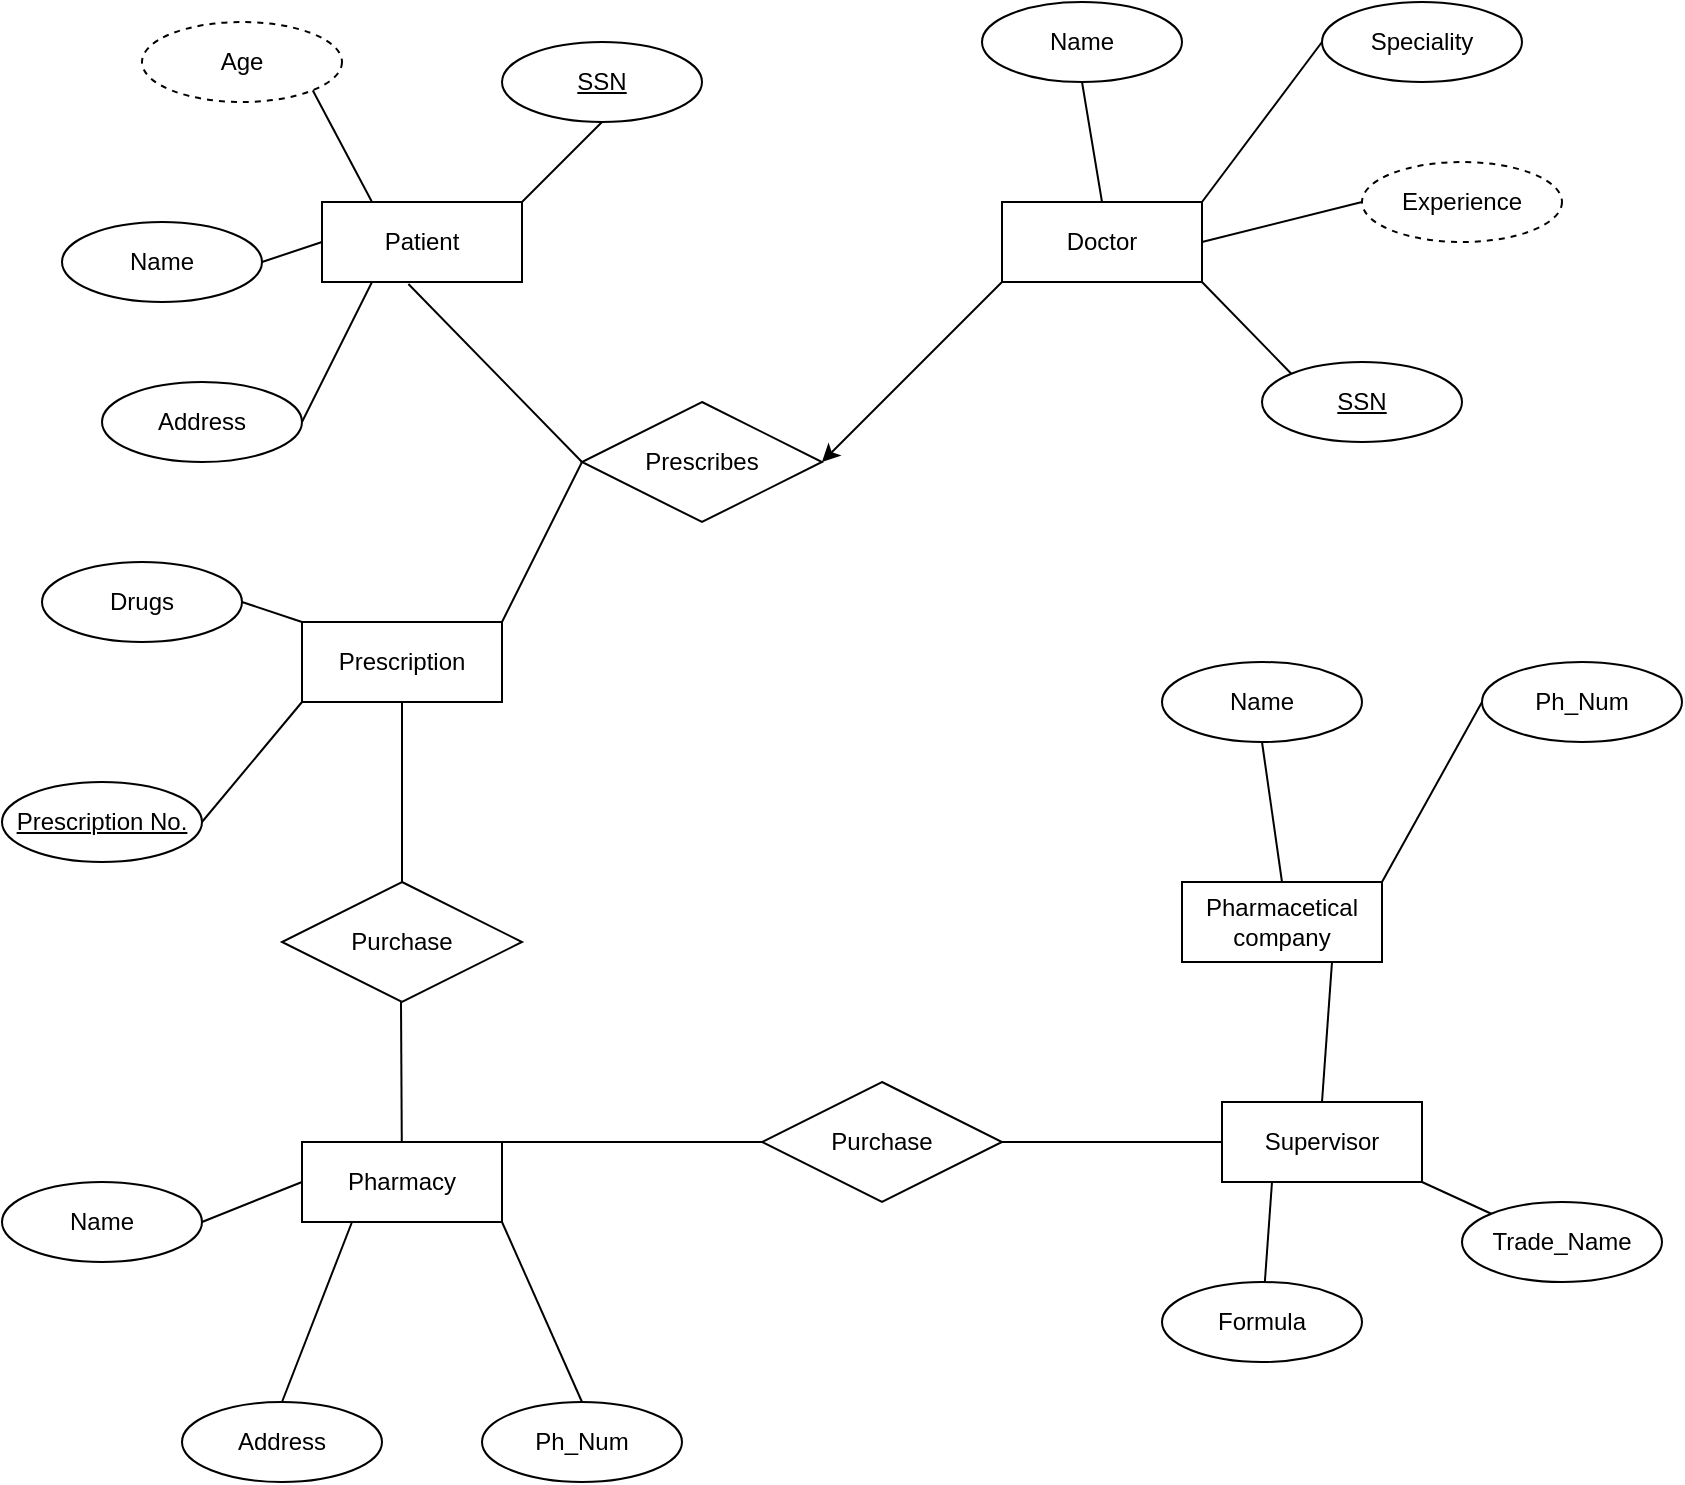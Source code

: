 <mxfile version="22.1.17" type="github">
  <diagram id="R2lEEEUBdFMjLlhIrx00" name="Page-1">
    <mxGraphModel dx="1900" dy="1679" grid="1" gridSize="10" guides="1" tooltips="1" connect="1" arrows="1" fold="1" page="1" pageScale="1" pageWidth="850" pageHeight="1100" math="0" shadow="0" extFonts="Permanent Marker^https://fonts.googleapis.com/css?family=Permanent+Marker">
      <root>
        <mxCell id="0" />
        <mxCell id="1" parent="0" />
        <mxCell id="Z5abUGu7_r0JbdbxkfKz-1" value="Supervisor" style="whiteSpace=wrap;html=1;align=center;" vertex="1" parent="1">
          <mxGeometry x="470" y="500" width="100" height="40" as="geometry" />
        </mxCell>
        <mxCell id="Z5abUGu7_r0JbdbxkfKz-2" value="Patient" style="whiteSpace=wrap;html=1;align=center;" vertex="1" parent="1">
          <mxGeometry x="20" y="50" width="100" height="40" as="geometry" />
        </mxCell>
        <mxCell id="Z5abUGu7_r0JbdbxkfKz-3" value="Pharmacetical company" style="whiteSpace=wrap;html=1;align=center;" vertex="1" parent="1">
          <mxGeometry x="450" y="390" width="100" height="40" as="geometry" />
        </mxCell>
        <mxCell id="Z5abUGu7_r0JbdbxkfKz-4" value="Doctor" style="whiteSpace=wrap;html=1;align=center;" vertex="1" parent="1">
          <mxGeometry x="360" y="50" width="100" height="40" as="geometry" />
        </mxCell>
        <mxCell id="Z5abUGu7_r0JbdbxkfKz-5" value="Pharmacy" style="whiteSpace=wrap;html=1;align=center;" vertex="1" parent="1">
          <mxGeometry x="10" y="520" width="100" height="40" as="geometry" />
        </mxCell>
        <mxCell id="Z5abUGu7_r0JbdbxkfKz-6" value="Prescription" style="whiteSpace=wrap;html=1;align=center;" vertex="1" parent="1">
          <mxGeometry x="10" y="260" width="100" height="40" as="geometry" />
        </mxCell>
        <mxCell id="Z5abUGu7_r0JbdbxkfKz-7" value="Prescribes" style="shape=rhombus;perimeter=rhombusPerimeter;whiteSpace=wrap;html=1;align=center;" vertex="1" parent="1">
          <mxGeometry x="150" y="150" width="120" height="60" as="geometry" />
        </mxCell>
        <mxCell id="Z5abUGu7_r0JbdbxkfKz-8" value="" style="endArrow=none;html=1;rounded=0;exitX=0.432;exitY=1.025;exitDx=0;exitDy=0;exitPerimeter=0;entryX=0;entryY=0.5;entryDx=0;entryDy=0;" edge="1" parent="1" source="Z5abUGu7_r0JbdbxkfKz-2" target="Z5abUGu7_r0JbdbxkfKz-7">
          <mxGeometry relative="1" as="geometry">
            <mxPoint x="110" y="169.5" as="sourcePoint" />
            <mxPoint x="270" y="169.5" as="targetPoint" />
          </mxGeometry>
        </mxCell>
        <mxCell id="Z5abUGu7_r0JbdbxkfKz-9" value="" style="endArrow=none;html=1;rounded=0;exitX=0;exitY=0.5;exitDx=0;exitDy=0;entryX=1;entryY=0;entryDx=0;entryDy=0;" edge="1" parent="1" source="Z5abUGu7_r0JbdbxkfKz-7" target="Z5abUGu7_r0JbdbxkfKz-6">
          <mxGeometry relative="1" as="geometry">
            <mxPoint x="103" y="171" as="sourcePoint" />
            <mxPoint x="210" y="260" as="targetPoint" />
          </mxGeometry>
        </mxCell>
        <mxCell id="Z5abUGu7_r0JbdbxkfKz-11" value="Purchase" style="shape=rhombus;perimeter=rhombusPerimeter;whiteSpace=wrap;html=1;align=center;" vertex="1" parent="1">
          <mxGeometry y="390" width="120" height="60" as="geometry" />
        </mxCell>
        <mxCell id="Z5abUGu7_r0JbdbxkfKz-12" value="" style="endArrow=none;html=1;rounded=0;exitX=0.5;exitY=1;exitDx=0;exitDy=0;entryX=0.5;entryY=0;entryDx=0;entryDy=0;" edge="1" parent="1" source="Z5abUGu7_r0JbdbxkfKz-6" target="Z5abUGu7_r0JbdbxkfKz-11">
          <mxGeometry relative="1" as="geometry">
            <mxPoint x="160" y="190" as="sourcePoint" />
            <mxPoint x="120" y="270" as="targetPoint" />
          </mxGeometry>
        </mxCell>
        <mxCell id="Z5abUGu7_r0JbdbxkfKz-13" value="" style="endArrow=none;html=1;rounded=0;exitX=0.5;exitY=1;exitDx=0;exitDy=0;" edge="1" parent="1" target="Z5abUGu7_r0JbdbxkfKz-5">
          <mxGeometry relative="1" as="geometry">
            <mxPoint x="59.5" y="450" as="sourcePoint" />
            <mxPoint x="59.5" y="540" as="targetPoint" />
          </mxGeometry>
        </mxCell>
        <mxCell id="Z5abUGu7_r0JbdbxkfKz-14" value="" style="endArrow=classic;html=1;rounded=0;exitX=0;exitY=1;exitDx=0;exitDy=0;entryX=1;entryY=0.5;entryDx=0;entryDy=0;" edge="1" parent="1" source="Z5abUGu7_r0JbdbxkfKz-4" target="Z5abUGu7_r0JbdbxkfKz-7">
          <mxGeometry width="50" height="50" relative="1" as="geometry">
            <mxPoint x="370" y="120" as="sourcePoint" />
            <mxPoint x="450" y="280" as="targetPoint" />
          </mxGeometry>
        </mxCell>
        <mxCell id="Z5abUGu7_r0JbdbxkfKz-15" value="Purchase" style="shape=rhombus;perimeter=rhombusPerimeter;whiteSpace=wrap;html=1;align=center;" vertex="1" parent="1">
          <mxGeometry x="240" y="490" width="120" height="60" as="geometry" />
        </mxCell>
        <mxCell id="Z5abUGu7_r0JbdbxkfKz-16" value="" style="endArrow=none;html=1;rounded=0;entryX=0;entryY=0.5;entryDx=0;entryDy=0;" edge="1" parent="1" target="Z5abUGu7_r0JbdbxkfKz-15">
          <mxGeometry relative="1" as="geometry">
            <mxPoint x="110" y="520" as="sourcePoint" />
            <mxPoint x="270" y="520" as="targetPoint" />
          </mxGeometry>
        </mxCell>
        <mxCell id="Z5abUGu7_r0JbdbxkfKz-18" value="" style="endArrow=none;html=1;rounded=0;entryX=0;entryY=0.5;entryDx=0;entryDy=0;exitX=1;exitY=0.5;exitDx=0;exitDy=0;" edge="1" parent="1" source="Z5abUGu7_r0JbdbxkfKz-15" target="Z5abUGu7_r0JbdbxkfKz-1">
          <mxGeometry relative="1" as="geometry">
            <mxPoint x="220" y="520" as="sourcePoint" />
            <mxPoint x="350" y="510" as="targetPoint" />
          </mxGeometry>
        </mxCell>
        <mxCell id="Z5abUGu7_r0JbdbxkfKz-19" value="" style="endArrow=none;html=1;rounded=0;entryX=0.5;entryY=0;entryDx=0;entryDy=0;exitX=0.75;exitY=1;exitDx=0;exitDy=0;" edge="1" parent="1" source="Z5abUGu7_r0JbdbxkfKz-3" target="Z5abUGu7_r0JbdbxkfKz-1">
          <mxGeometry relative="1" as="geometry">
            <mxPoint x="370" y="520" as="sourcePoint" />
            <mxPoint x="470" y="520" as="targetPoint" />
          </mxGeometry>
        </mxCell>
        <mxCell id="Z5abUGu7_r0JbdbxkfKz-21" value="Drugs" style="ellipse;whiteSpace=wrap;html=1;align=center;" vertex="1" parent="1">
          <mxGeometry x="-120" y="230" width="100" height="40" as="geometry" />
        </mxCell>
        <mxCell id="Z5abUGu7_r0JbdbxkfKz-22" value="Address" style="ellipse;whiteSpace=wrap;html=1;align=center;" vertex="1" parent="1">
          <mxGeometry x="-90" y="140" width="100" height="40" as="geometry" />
        </mxCell>
        <mxCell id="Z5abUGu7_r0JbdbxkfKz-24" value="Name" style="ellipse;whiteSpace=wrap;html=1;align=center;" vertex="1" parent="1">
          <mxGeometry x="-110" y="60" width="100" height="40" as="geometry" />
        </mxCell>
        <mxCell id="Z5abUGu7_r0JbdbxkfKz-25" value="Name" style="ellipse;whiteSpace=wrap;html=1;align=center;" vertex="1" parent="1">
          <mxGeometry x="440" y="280" width="100" height="40" as="geometry" />
        </mxCell>
        <mxCell id="Z5abUGu7_r0JbdbxkfKz-26" value="Address" style="ellipse;whiteSpace=wrap;html=1;align=center;" vertex="1" parent="1">
          <mxGeometry x="-50" y="650" width="100" height="40" as="geometry" />
        </mxCell>
        <mxCell id="Z5abUGu7_r0JbdbxkfKz-27" value="Name" style="ellipse;whiteSpace=wrap;html=1;align=center;" vertex="1" parent="1">
          <mxGeometry x="-140" y="540" width="100" height="40" as="geometry" />
        </mxCell>
        <mxCell id="Z5abUGu7_r0JbdbxkfKz-28" value="Ph_Num" style="ellipse;whiteSpace=wrap;html=1;align=center;" vertex="1" parent="1">
          <mxGeometry x="600" y="280" width="100" height="40" as="geometry" />
        </mxCell>
        <mxCell id="Z5abUGu7_r0JbdbxkfKz-29" value="Trade_Name" style="ellipse;whiteSpace=wrap;html=1;align=center;" vertex="1" parent="1">
          <mxGeometry x="590" y="550" width="100" height="40" as="geometry" />
        </mxCell>
        <mxCell id="Z5abUGu7_r0JbdbxkfKz-30" value="Formula" style="ellipse;whiteSpace=wrap;html=1;align=center;" vertex="1" parent="1">
          <mxGeometry x="440" y="590" width="100" height="40" as="geometry" />
        </mxCell>
        <mxCell id="Z5abUGu7_r0JbdbxkfKz-34" value="Speciality" style="ellipse;whiteSpace=wrap;html=1;align=center;" vertex="1" parent="1">
          <mxGeometry x="520" y="-50" width="100" height="40" as="geometry" />
        </mxCell>
        <mxCell id="Z5abUGu7_r0JbdbxkfKz-35" value="Name" style="ellipse;whiteSpace=wrap;html=1;align=center;" vertex="1" parent="1">
          <mxGeometry x="350" y="-50" width="100" height="40" as="geometry" />
        </mxCell>
        <mxCell id="Z5abUGu7_r0JbdbxkfKz-41" value="" style="endArrow=none;html=1;rounded=0;exitX=1;exitY=1;exitDx=0;exitDy=0;entryX=0.25;entryY=0;entryDx=0;entryDy=0;" edge="1" parent="1" source="Z5abUGu7_r0JbdbxkfKz-55" target="Z5abUGu7_r0JbdbxkfKz-2">
          <mxGeometry relative="1" as="geometry">
            <mxPoint x="5.355" y="4.142" as="sourcePoint" />
            <mxPoint x="277" y="114.5" as="targetPoint" />
          </mxGeometry>
        </mxCell>
        <mxCell id="Z5abUGu7_r0JbdbxkfKz-42" value="" style="endArrow=none;html=1;rounded=0;exitX=0.5;exitY=1;exitDx=0;exitDy=0;entryX=1;entryY=0;entryDx=0;entryDy=0;" edge="1" parent="1" source="Z5abUGu7_r0JbdbxkfKz-54" target="Z5abUGu7_r0JbdbxkfKz-2">
          <mxGeometry relative="1" as="geometry">
            <mxPoint x="140" y="10" as="sourcePoint" />
            <mxPoint x="207" y="99" as="targetPoint" />
          </mxGeometry>
        </mxCell>
        <mxCell id="Z5abUGu7_r0JbdbxkfKz-43" value="" style="endArrow=none;html=1;rounded=0;exitX=1;exitY=0.5;exitDx=0;exitDy=0;entryX=0;entryY=0.5;entryDx=0;entryDy=0;" edge="1" parent="1" source="Z5abUGu7_r0JbdbxkfKz-24" target="Z5abUGu7_r0JbdbxkfKz-2">
          <mxGeometry relative="1" as="geometry">
            <mxPoint x="15" y="14" as="sourcePoint" />
            <mxPoint x="55" y="60" as="targetPoint" />
          </mxGeometry>
        </mxCell>
        <mxCell id="Z5abUGu7_r0JbdbxkfKz-44" value="" style="endArrow=none;html=1;rounded=0;exitX=1;exitY=0.5;exitDx=0;exitDy=0;entryX=0.25;entryY=1;entryDx=0;entryDy=0;" edge="1" parent="1" source="Z5abUGu7_r0JbdbxkfKz-22" target="Z5abUGu7_r0JbdbxkfKz-2">
          <mxGeometry relative="1" as="geometry">
            <mxPoint y="90" as="sourcePoint" />
            <mxPoint x="30" y="80" as="targetPoint" />
          </mxGeometry>
        </mxCell>
        <mxCell id="Z5abUGu7_r0JbdbxkfKz-45" value="" style="endArrow=none;html=1;rounded=0;exitX=1;exitY=0.5;exitDx=0;exitDy=0;entryX=0;entryY=0;entryDx=0;entryDy=0;" edge="1" parent="1" source="Z5abUGu7_r0JbdbxkfKz-21" target="Z5abUGu7_r0JbdbxkfKz-6">
          <mxGeometry relative="1" as="geometry">
            <mxPoint x="20" y="170" as="sourcePoint" />
            <mxPoint x="55" y="100" as="targetPoint" />
          </mxGeometry>
        </mxCell>
        <mxCell id="Z5abUGu7_r0JbdbxkfKz-46" value="" style="endArrow=none;html=1;rounded=0;exitX=1;exitY=0.5;exitDx=0;exitDy=0;entryX=0;entryY=1;entryDx=0;entryDy=0;" edge="1" parent="1" source="Z5abUGu7_r0JbdbxkfKz-62" target="Z5abUGu7_r0JbdbxkfKz-6">
          <mxGeometry relative="1" as="geometry">
            <mxPoint x="-20" y="360" as="sourcePoint" />
            <mxPoint x="20" y="270" as="targetPoint" />
          </mxGeometry>
        </mxCell>
        <mxCell id="Z5abUGu7_r0JbdbxkfKz-47" value="" style="endArrow=none;html=1;rounded=0;exitX=0.5;exitY=1;exitDx=0;exitDy=0;entryX=0.5;entryY=0;entryDx=0;entryDy=0;" edge="1" parent="1" source="Z5abUGu7_r0JbdbxkfKz-35" target="Z5abUGu7_r0JbdbxkfKz-4">
          <mxGeometry relative="1" as="geometry">
            <mxPoint x="-10" y="370" as="sourcePoint" />
            <mxPoint x="20" y="310" as="targetPoint" />
          </mxGeometry>
        </mxCell>
        <mxCell id="Z5abUGu7_r0JbdbxkfKz-48" value="" style="endArrow=none;html=1;rounded=0;exitX=0;exitY=0.5;exitDx=0;exitDy=0;entryX=1;entryY=0;entryDx=0;entryDy=0;" edge="1" parent="1" source="Z5abUGu7_r0JbdbxkfKz-34" target="Z5abUGu7_r0JbdbxkfKz-4">
          <mxGeometry relative="1" as="geometry">
            <mxPoint x="410" as="sourcePoint" />
            <mxPoint x="420" y="60" as="targetPoint" />
          </mxGeometry>
        </mxCell>
        <mxCell id="Z5abUGu7_r0JbdbxkfKz-49" value="" style="endArrow=none;html=1;rounded=0;exitX=0;exitY=0.5;exitDx=0;exitDy=0;entryX=1;entryY=0.5;entryDx=0;entryDy=0;" edge="1" parent="1" source="Z5abUGu7_r0JbdbxkfKz-53" target="Z5abUGu7_r0JbdbxkfKz-4">
          <mxGeometry relative="1" as="geometry">
            <mxPoint x="530" y="60" as="sourcePoint" />
            <mxPoint x="470" y="60" as="targetPoint" />
          </mxGeometry>
        </mxCell>
        <mxCell id="Z5abUGu7_r0JbdbxkfKz-50" value="" style="endArrow=none;html=1;rounded=0;exitX=0;exitY=0;exitDx=0;exitDy=0;entryX=1;entryY=1;entryDx=0;entryDy=0;" edge="1" parent="1" source="Z5abUGu7_r0JbdbxkfKz-52" target="Z5abUGu7_r0JbdbxkfKz-4">
          <mxGeometry relative="1" as="geometry">
            <mxPoint x="500" y="130" as="sourcePoint" />
            <mxPoint x="470" y="80" as="targetPoint" />
          </mxGeometry>
        </mxCell>
        <mxCell id="Z5abUGu7_r0JbdbxkfKz-52" value="SSN" style="ellipse;whiteSpace=wrap;html=1;align=center;fontStyle=4;" vertex="1" parent="1">
          <mxGeometry x="490" y="130" width="100" height="40" as="geometry" />
        </mxCell>
        <mxCell id="Z5abUGu7_r0JbdbxkfKz-53" value="Experience" style="ellipse;whiteSpace=wrap;html=1;align=center;dashed=1;" vertex="1" parent="1">
          <mxGeometry x="540" y="30" width="100" height="40" as="geometry" />
        </mxCell>
        <mxCell id="Z5abUGu7_r0JbdbxkfKz-54" value="SSN" style="ellipse;whiteSpace=wrap;html=1;align=center;fontStyle=4;" vertex="1" parent="1">
          <mxGeometry x="110" y="-30" width="100" height="40" as="geometry" />
        </mxCell>
        <mxCell id="Z5abUGu7_r0JbdbxkfKz-55" value="Age" style="ellipse;whiteSpace=wrap;html=1;align=center;dashed=1;" vertex="1" parent="1">
          <mxGeometry x="-70" y="-40" width="100" height="40" as="geometry" />
        </mxCell>
        <mxCell id="Z5abUGu7_r0JbdbxkfKz-56" value="" style="endArrow=none;html=1;rounded=0;exitX=0.5;exitY=1;exitDx=0;exitDy=0;entryX=0.5;entryY=0;entryDx=0;entryDy=0;" edge="1" parent="1" source="Z5abUGu7_r0JbdbxkfKz-25" target="Z5abUGu7_r0JbdbxkfKz-3">
          <mxGeometry relative="1" as="geometry">
            <mxPoint x="515" y="146" as="sourcePoint" />
            <mxPoint x="470" y="100" as="targetPoint" />
          </mxGeometry>
        </mxCell>
        <mxCell id="Z5abUGu7_r0JbdbxkfKz-57" value="" style="endArrow=none;html=1;rounded=0;exitX=0;exitY=0.5;exitDx=0;exitDy=0;entryX=1;entryY=0;entryDx=0;entryDy=0;" edge="1" parent="1" source="Z5abUGu7_r0JbdbxkfKz-28" target="Z5abUGu7_r0JbdbxkfKz-3">
          <mxGeometry relative="1" as="geometry">
            <mxPoint x="550" y="270" as="sourcePoint" />
            <mxPoint x="500" y="360" as="targetPoint" />
          </mxGeometry>
        </mxCell>
        <mxCell id="Z5abUGu7_r0JbdbxkfKz-58" value="" style="endArrow=none;html=1;rounded=0;exitX=0;exitY=0;exitDx=0;exitDy=0;entryX=1;entryY=1;entryDx=0;entryDy=0;" edge="1" parent="1" source="Z5abUGu7_r0JbdbxkfKz-29" target="Z5abUGu7_r0JbdbxkfKz-1">
          <mxGeometry relative="1" as="geometry">
            <mxPoint x="610" y="310" as="sourcePoint" />
            <mxPoint x="550" y="510" as="targetPoint" />
          </mxGeometry>
        </mxCell>
        <mxCell id="Z5abUGu7_r0JbdbxkfKz-59" value="" style="endArrow=none;html=1;rounded=0;entryX=0.25;entryY=1;entryDx=0;entryDy=0;" edge="1" parent="1" source="Z5abUGu7_r0JbdbxkfKz-30" target="Z5abUGu7_r0JbdbxkfKz-1">
          <mxGeometry relative="1" as="geometry">
            <mxPoint x="615" y="566" as="sourcePoint" />
            <mxPoint x="570" y="540" as="targetPoint" />
            <Array as="points" />
          </mxGeometry>
        </mxCell>
        <mxCell id="Z5abUGu7_r0JbdbxkfKz-60" value="" style="endArrow=none;html=1;rounded=0;entryX=0.25;entryY=1;entryDx=0;entryDy=0;exitX=0.5;exitY=0;exitDx=0;exitDy=0;" edge="1" parent="1" source="Z5abUGu7_r0JbdbxkfKz-26" target="Z5abUGu7_r0JbdbxkfKz-5">
          <mxGeometry relative="1" as="geometry">
            <mxPoint x="499" y="600" as="sourcePoint" />
            <mxPoint x="495" y="540" as="targetPoint" />
            <Array as="points" />
          </mxGeometry>
        </mxCell>
        <mxCell id="Z5abUGu7_r0JbdbxkfKz-61" value="" style="endArrow=none;html=1;rounded=0;entryX=0;entryY=0.5;entryDx=0;entryDy=0;exitX=1;exitY=0.5;exitDx=0;exitDy=0;" edge="1" parent="1" source="Z5abUGu7_r0JbdbxkfKz-27" target="Z5abUGu7_r0JbdbxkfKz-5">
          <mxGeometry relative="1" as="geometry">
            <mxPoint x="10" y="660" as="sourcePoint" />
            <mxPoint x="45" y="570" as="targetPoint" />
            <Array as="points" />
          </mxGeometry>
        </mxCell>
        <mxCell id="Z5abUGu7_r0JbdbxkfKz-62" value="Prescription No." style="ellipse;whiteSpace=wrap;html=1;align=center;fontStyle=4;" vertex="1" parent="1">
          <mxGeometry x="-140" y="340" width="100" height="40" as="geometry" />
        </mxCell>
        <mxCell id="Z5abUGu7_r0JbdbxkfKz-63" value="Ph_Num" style="ellipse;whiteSpace=wrap;html=1;align=center;" vertex="1" parent="1">
          <mxGeometry x="100" y="650" width="100" height="40" as="geometry" />
        </mxCell>
        <mxCell id="Z5abUGu7_r0JbdbxkfKz-64" value="" style="endArrow=none;html=1;rounded=0;entryX=1;entryY=1;entryDx=0;entryDy=0;exitX=0.5;exitY=0;exitDx=0;exitDy=0;" edge="1" parent="1" source="Z5abUGu7_r0JbdbxkfKz-63" target="Z5abUGu7_r0JbdbxkfKz-5">
          <mxGeometry relative="1" as="geometry">
            <mxPoint x="10" y="660" as="sourcePoint" />
            <mxPoint x="45" y="570" as="targetPoint" />
            <Array as="points" />
          </mxGeometry>
        </mxCell>
      </root>
    </mxGraphModel>
  </diagram>
</mxfile>
